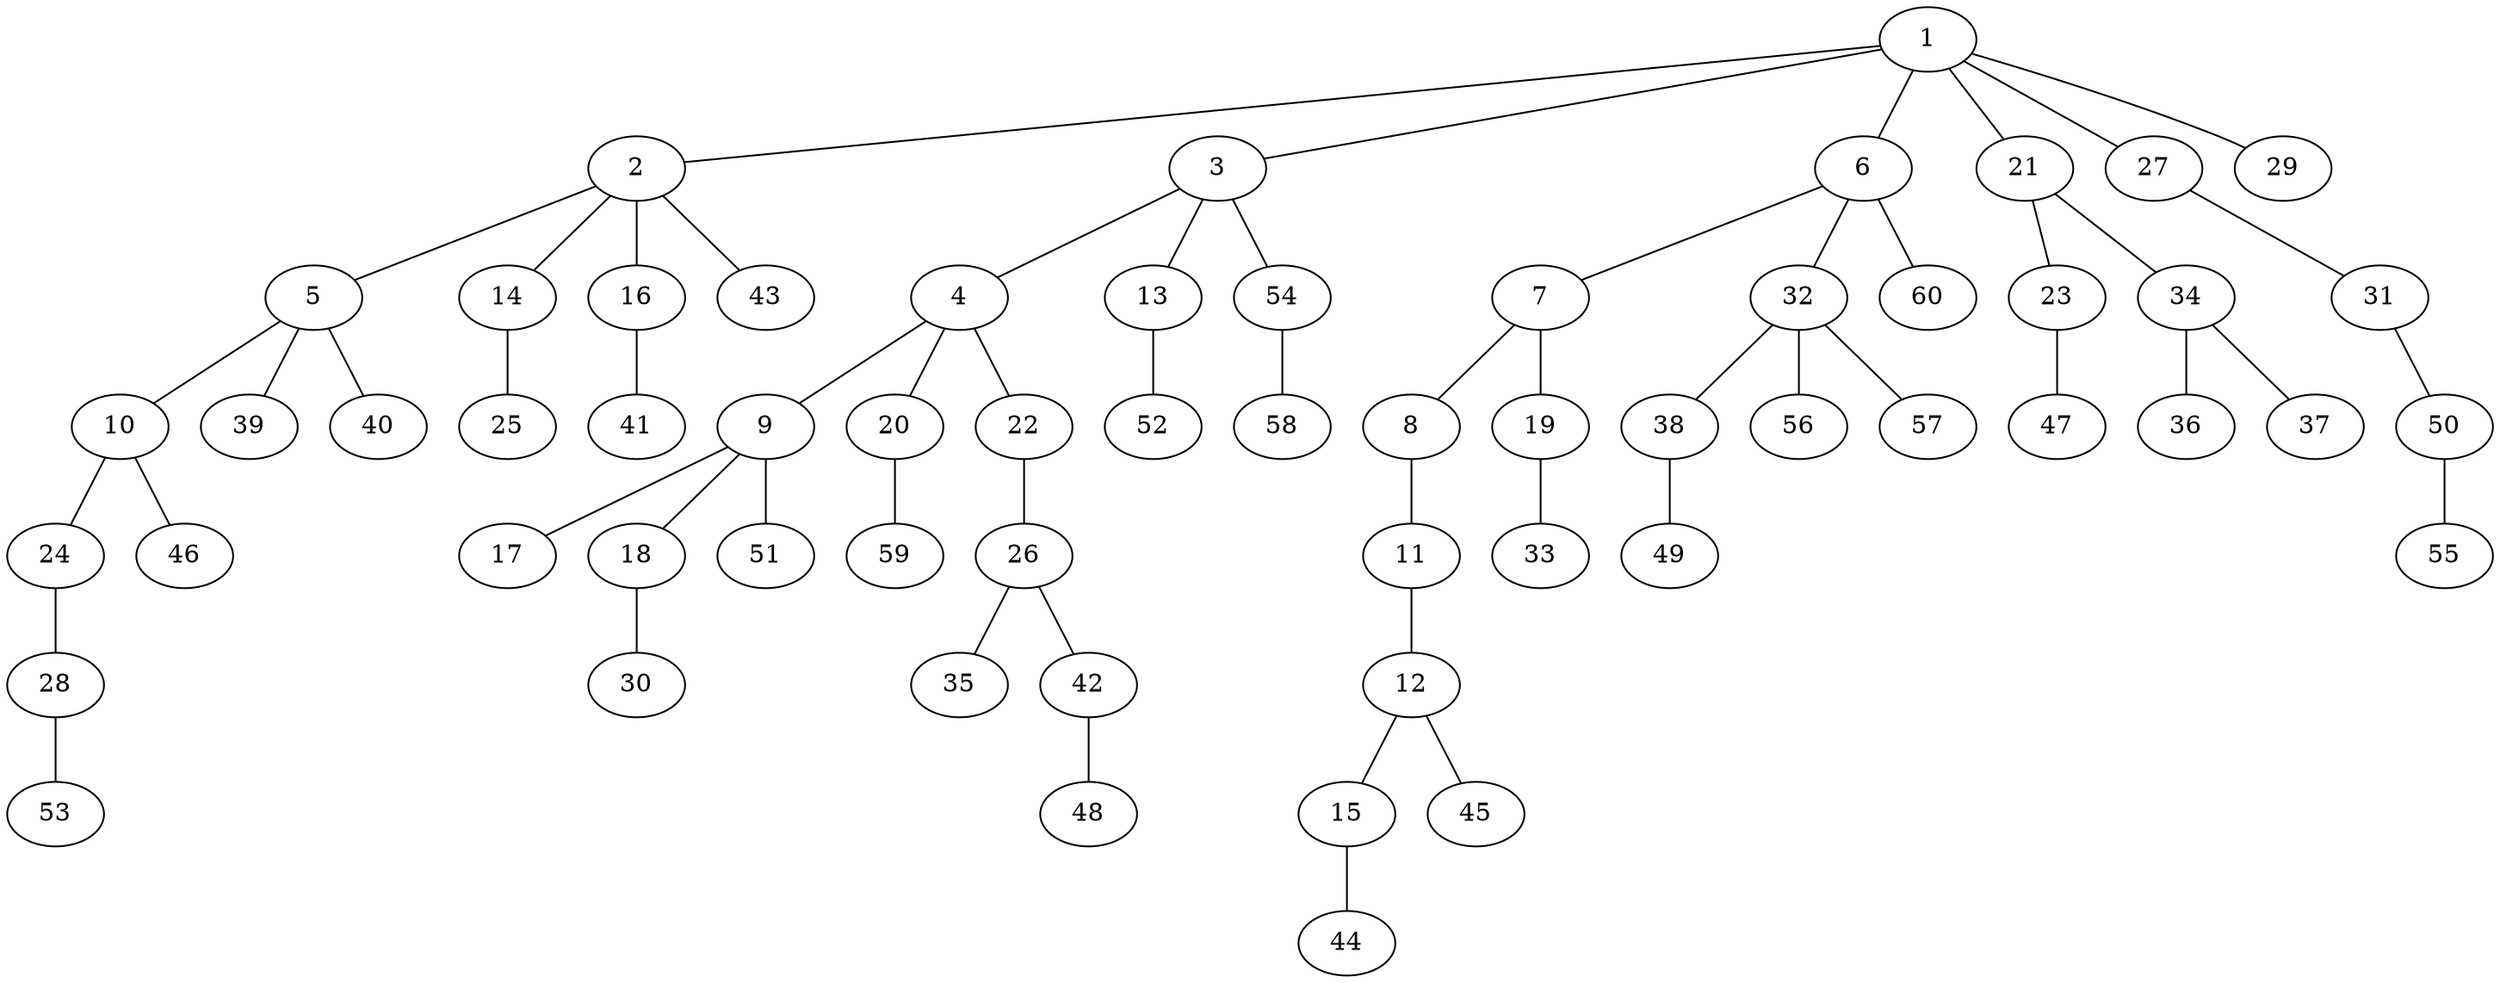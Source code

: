 graph graphname {1--2
1--3
1--6
1--21
1--27
1--29
2--5
2--14
2--16
2--43
3--4
3--13
3--54
4--9
4--20
4--22
5--10
5--39
5--40
6--7
6--32
6--60
7--8
7--19
8--11
9--17
9--18
9--51
10--24
10--46
11--12
12--15
12--45
13--52
14--25
15--44
16--41
18--30
19--33
20--59
21--23
21--34
22--26
23--47
24--28
26--35
26--42
27--31
28--53
31--50
32--38
32--56
32--57
34--36
34--37
38--49
42--48
50--55
54--58
}